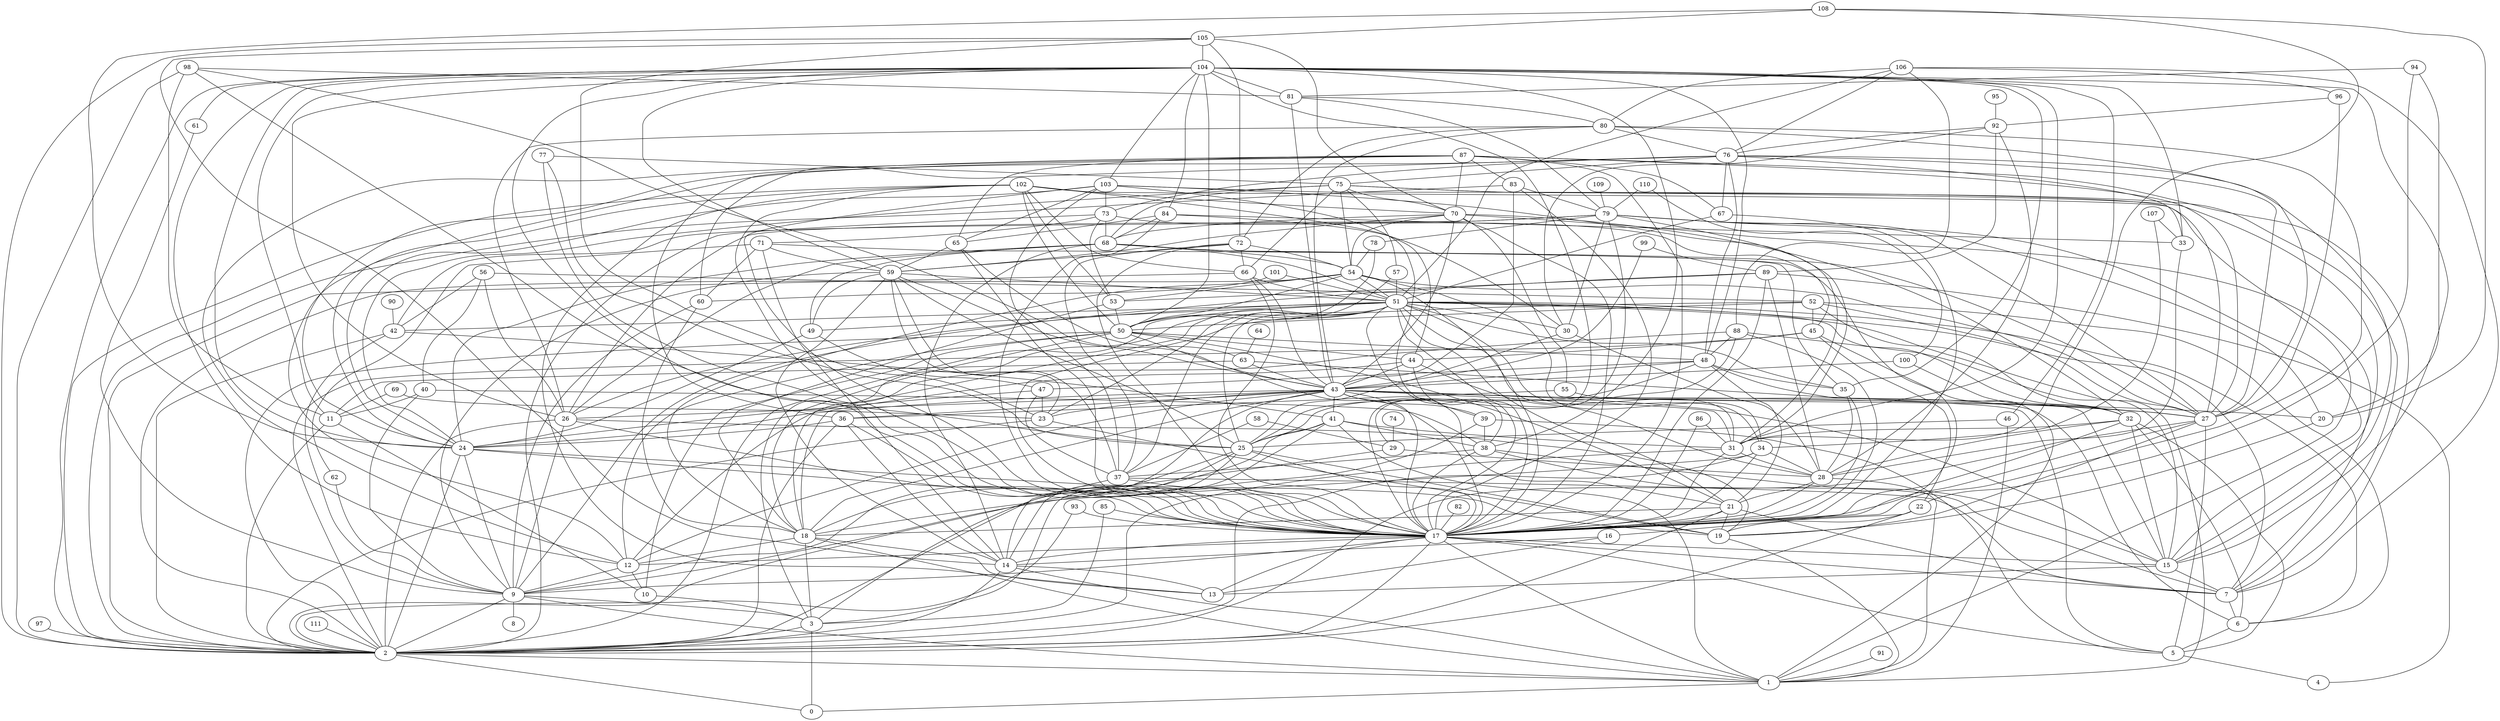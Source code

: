 graph G {
0 [x="-17.872", y="24.5203"];
1 [x="-13.6346", y="20.4381"];
2 [x="-16.0092", y="16.7716"];
3 [x="-15.787", y="20.5881"];
4 [x="-11.0362", y="-0.508692"];
5 [x="-15.3198", y="4.81537"];
6 [x="-12.5113", y="5.11303"];
7 [x="-8.96937", y="9.09959"];
8 [x="-18.1488", y="27.9737"];
9 [x="-15.0049", y="18.743"];
10 [x="-19.3862", y="21.7714"];
11 [x="-22.1715", y="18.9206"];
12 [x="-14.0745", y="17.1877"];
13 [x="-5.17053", y="17.7381"];
14 [x="-9.35956", y="18.6368"];
15 [x="-9.50359", y="11.0874"];
16 [x="-2.22653", y="19.4206"];
17 [x="-12.986", y="12.7061"];
18 [x="-9.65634", y="17.0331"];
19 [x="-18.1614", y="14.5355"];
20 [x="-22.1461", y="7.9221"];
21 [x="-12.0474", y="13.5837"];
22 [x="-22.5592", y="14.3535"];
23 [x="-17.0522", y="19.1903"];
24 [x="-12.7437", y="14.7802"];
25 [x="-10.7596", y="15.7817"];
26 [x="-16.7862", y="12.9194"];
27 [x="-14.2047", y="9.55893"];
28 [x="-8.38163", y="12.2801"];
29 [x="-3.7915", y="8.74308"];
30 [x="-7.29671", y="8.05861"];
31 [x="-16.6182", y="11.1012"];
32 [x="-13.9498", y="7.53194"];
33 [x="-3.12651", y="15.1485"];
34 [x="-5.74975", y="15.6451"];
35 [x="-7.17352", y="18.7043"];
36 [x="-13.1176", y="10.8752"];
37 [x="-7.14032", y="14.1489"];
38 [x="-14.5849", y="13.0239"];
39 [x="-19.1098", y="12.0791"];
40 [x="-23.2265", y="16.8079"];
41 [x="-18.0209", y="16.8651"];
42 [x="-20.4825", y="13.6289"];
43 [x="-15.3011", y="11.7442"];
44 [x="-13.0647", y="18.5943"];
45 [x="-18.8979", y="19.1544"];
46 [x="-11.4919", y="23.6573"];
47 [x="-9.9462", y="21.6042"];
48 [x="-8.58588", y="16.1729"];
49 [x="-8.09379", y="20.6102"];
50 [x="-14.3792", y="15.4293"];
51 [x="-10.7171", y="14.1485"];
52 [x="-18.4857", y="10.532"];
53 [x="-7.13296", y="16.6462"];
54 [x="-10.8535", y="12.2826"];
55 [x="-10.0585", y="3.43105"];
56 [x="-24.8136", y="12.8355"];
57 [x="-1.26451", y="13.4246"];
58 [x="0.95418", y="10.4702"];
59 [x="-11.6854", y="16.8993"];
60 [x="-5.93453", y="21.0845"];
61 [x="-14.1009", y="25.1747"];
62 [x="-10.6073", y="27.3033"];
63 [x="-23.0356", y="10.2918"];
64 [x="-30.4622", y="7.31196"];
65 [x="-15.8417", y="9.4058"];
66 [x="-9.49345", y="13.3165"];
67 [x="-8.32876", y="6.23938"];
68 [x="-8.67783", y="14.7652"];
69 [x="-24.3853", y="23.5316"];
70 [x="-11.4512", y="10.8367"];
71 [x="-7.78556", y="23.908"];
72 [x="-10.6623", y="9.64471"];
73 [x="-11.352", y="20.1421"];
74 [x="3.25978", y="5.40467"];
75 [x="-5.43831", y="10.8707"];
76 [x="-6.75534", y="12.0658"];
77 [x="-3.42334", y="12.0727"];
78 [x="-17.4911", y="6.62932"];
79 [x="-15.414", y="6.48224"];
80 [x="-12.0825", y="7.22893"];
81 [x="-19.8638", y="9.14058"];
82 [x="-15.9586", y="2.04692"];
83 [x="-17.742", y="8.57521"];
84 [x="-7.47373", y="10.3346"];
85 [x="-15.6127", y="23.0681"];
86 [x="-20.2126", y="5.91227"];
87 [x="-12.5956", y="8.93999"];
88 [x="-5.53014", y="13.4929"];
89 [x="-9.92872", y="7.56824"];
90 [x="-29.2368", y="14.4838"];
91 [x="-13.7776", y="29.678"];
92 [x="-3.82769", y="5.16762"];
93 [x="-20.6805", y="17.7527"];
94 [x="-26.3885", y="8.68931"];
95 [x="0.919382", y="-0.269895"];
96 [x="-6.81511", y="2.61582"];
97 [x="-21.5859", y="24.9151"];
98 [x="-20.4755", y="15.3634"];
99 [x="-12.9706", y="2.26562"];
100 [x="-19.0668", y="3.189"];
101 [x="-3.24275", y="22.1818"];
102 [x="-11.0247", y="18.3869"];
103 [x="-15.2487", y="14.1869"];
104 [x="-13.0383", y="16.2608"];
105 [x="-16.5331", y="15.1416"];
106 [x="-5.52698", y="7.20977"];
107 [x="1.86815", y="17.1588"];
108 [x="-21.3723", y="11.5586"];
109 [x="-16.9296", y="-2.34527"];
110 [x="-20.569", y="-0.261972"];
111 [x="-25.3775", y="20.4544"];
1--0 ;
2--0 ;
2--1 ;
3--0 ;
3--2 ;
5--4 ;
6--5 ;
7--6 ;
9--1 ;
9--2 ;
9--3 ;
9--8 ;
10--3 ;
11--2 ;
11--10 ;
12--9 ;
12--10 ;
14--1 ;
14--2 ;
14--13 ;
15--7 ;
15--13 ;
16--13 ;
16--14 ;
17--1 ;
17--2 ;
17--5 ;
17--7 ;
17--9 ;
17--12 ;
17--13 ;
17--14 ;
17--15 ;
18--1 ;
18--3 ;
18--12 ;
18--13 ;
19--1 ;
20--19 ;
21--2 ;
21--7 ;
21--17 ;
21--18 ;
21--19 ;
22--2 ;
22--17 ;
22--19 ;
23--2 ;
23--19 ;
24--2 ;
24--9 ;
24--17 ;
24--19 ;
25--2 ;
25--9 ;
25--14 ;
25--17 ;
25--19 ;
26--2 ;
26--9 ;
26--17 ;
26--19 ;
27--2 ;
27--5 ;
27--17 ;
27--19 ;
28--1 ;
28--17 ;
28--21 ;
29--18 ;
29--28 ;
30--25 ;
30--28 ;
31--2 ;
31--17 ;
31--28 ;
32--5 ;
32--6 ;
32--15 ;
32--17 ;
32--28 ;
32--31 ;
33--28 ;
34--2 ;
34--17 ;
34--18 ;
34--28 ;
35--17 ;
35--28 ;
36--2 ;
36--14 ;
36--17 ;
36--24 ;
37--7 ;
37--14 ;
37--17 ;
38--7 ;
38--15 ;
38--17 ;
38--37 ;
39--5 ;
39--9 ;
39--38 ;
40--9 ;
40--11 ;
40--38 ;
41--1 ;
41--2 ;
41--3 ;
41--25 ;
41--31 ;
41--38 ;
42--2 ;
42--9 ;
42--41 ;
43--3 ;
43--5 ;
43--12 ;
43--15 ;
43--17 ;
43--18 ;
43--20 ;
43--21 ;
43--23 ;
43--24 ;
43--26 ;
43--27 ;
43--31 ;
43--36 ;
43--39 ;
43--41 ;
44--17 ;
44--18 ;
44--28 ;
44--43 ;
45--1 ;
45--2 ;
45--22 ;
45--44 ;
46--1 ;
46--25 ;
47--23 ;
47--24 ;
47--37 ;
48--15 ;
48--21 ;
48--25 ;
48--35 ;
48--43 ;
48--47 ;
49--24 ;
49--47 ;
50--2 ;
50--10 ;
50--12 ;
50--17 ;
50--18 ;
50--21 ;
50--44 ;
50--48 ;
51--1 ;
51--2 ;
51--3 ;
51--6 ;
51--7 ;
51--17 ;
51--18 ;
51--21 ;
51--23 ;
51--25 ;
51--26 ;
51--30 ;
51--31 ;
51--32 ;
51--34 ;
51--35 ;
51--38 ;
51--42 ;
51--49 ;
51--50 ;
52--6 ;
52--17 ;
52--27 ;
52--32 ;
52--45 ;
52--50 ;
53--18 ;
53--50 ;
54--2 ;
54--17 ;
54--18 ;
54--27 ;
54--34 ;
54--50 ;
54--51 ;
54--53 ;
55--6 ;
55--36 ;
56--26 ;
56--40 ;
56--42 ;
56--52 ;
57--37 ;
57--51 ;
58--29 ;
58--37 ;
59--9 ;
59--14 ;
59--23 ;
59--25 ;
59--37 ;
59--43 ;
59--49 ;
59--51 ;
60--9 ;
60--18 ;
61--9 ;
62--9 ;
63--11 ;
63--27 ;
63--43 ;
64--63 ;
65--17 ;
65--59 ;
65--63 ;
66--2 ;
66--17 ;
66--43 ;
66--51 ;
67--17 ;
67--51 ;
68--14 ;
68--16 ;
68--24 ;
68--26 ;
68--27 ;
68--49 ;
68--51 ;
68--54 ;
69--11 ;
69--23 ;
70--7 ;
70--17 ;
70--32 ;
70--43 ;
70--54 ;
70--55 ;
70--59 ;
70--68 ;
71--14 ;
71--35 ;
71--59 ;
71--60 ;
71--62 ;
72--17 ;
72--37 ;
72--54 ;
72--59 ;
72--66 ;
73--2 ;
73--45 ;
73--53 ;
73--68 ;
73--71 ;
74--29 ;
75--7 ;
75--15 ;
75--24 ;
75--54 ;
75--57 ;
75--66 ;
75--68 ;
75--70 ;
76--15 ;
76--24 ;
76--27 ;
76--33 ;
76--48 ;
76--60 ;
76--67 ;
76--73 ;
76--75 ;
77--17 ;
77--25 ;
77--75 ;
78--50 ;
78--54 ;
79--15 ;
79--20 ;
79--26 ;
79--27 ;
79--29 ;
79--30 ;
79--31 ;
79--42 ;
79--78 ;
80--17 ;
80--26 ;
80--27 ;
80--43 ;
80--72 ;
80--76 ;
81--43 ;
81--79 ;
81--80 ;
82--17 ;
83--2 ;
83--17 ;
83--43 ;
83--79 ;
84--17 ;
84--30 ;
84--33 ;
84--65 ;
84--68 ;
85--3 ;
85--17 ;
86--17 ;
86--31 ;
87--7 ;
87--12 ;
87--17 ;
87--24 ;
87--27 ;
87--36 ;
87--65 ;
87--67 ;
87--70 ;
87--83 ;
88--12 ;
88--15 ;
88--17 ;
88--25 ;
88--48 ;
89--4 ;
89--9 ;
89--17 ;
89--28 ;
89--53 ;
90--42 ;
91--1 ;
92--28 ;
92--30 ;
92--76 ;
92--89 ;
93--2 ;
93--17 ;
94--20 ;
94--22 ;
94--81 ;
95--92 ;
96--27 ;
96--92 ;
97--2 ;
98--2 ;
98--11 ;
98--17 ;
98--43 ;
98--81 ;
99--43 ;
99--89 ;
100--32 ;
100--43 ;
101--51 ;
101--60 ;
102--1 ;
102--2 ;
102--12 ;
102--13 ;
102--17 ;
102--44 ;
102--50 ;
102--53 ;
102--66 ;
102--70 ;
103--17 ;
103--24 ;
103--27 ;
103--31 ;
103--37 ;
103--39 ;
103--65 ;
103--73 ;
104--2 ;
104--11 ;
104--12 ;
104--15 ;
104--17 ;
104--24 ;
104--25 ;
104--26 ;
104--31 ;
104--33 ;
104--35 ;
104--38 ;
104--46 ;
104--48 ;
104--50 ;
104--59 ;
104--61 ;
104--81 ;
104--84 ;
104--103 ;
105--2 ;
105--14 ;
105--23 ;
105--70 ;
105--72 ;
105--104 ;
106--7 ;
106--51 ;
106--76 ;
106--80 ;
106--88 ;
106--96 ;
107--33 ;
107--34 ;
108--20 ;
108--24 ;
108--31 ;
108--105 ;
109--79 ;
110--79 ;
110--100 ;
111--2 ;
}

